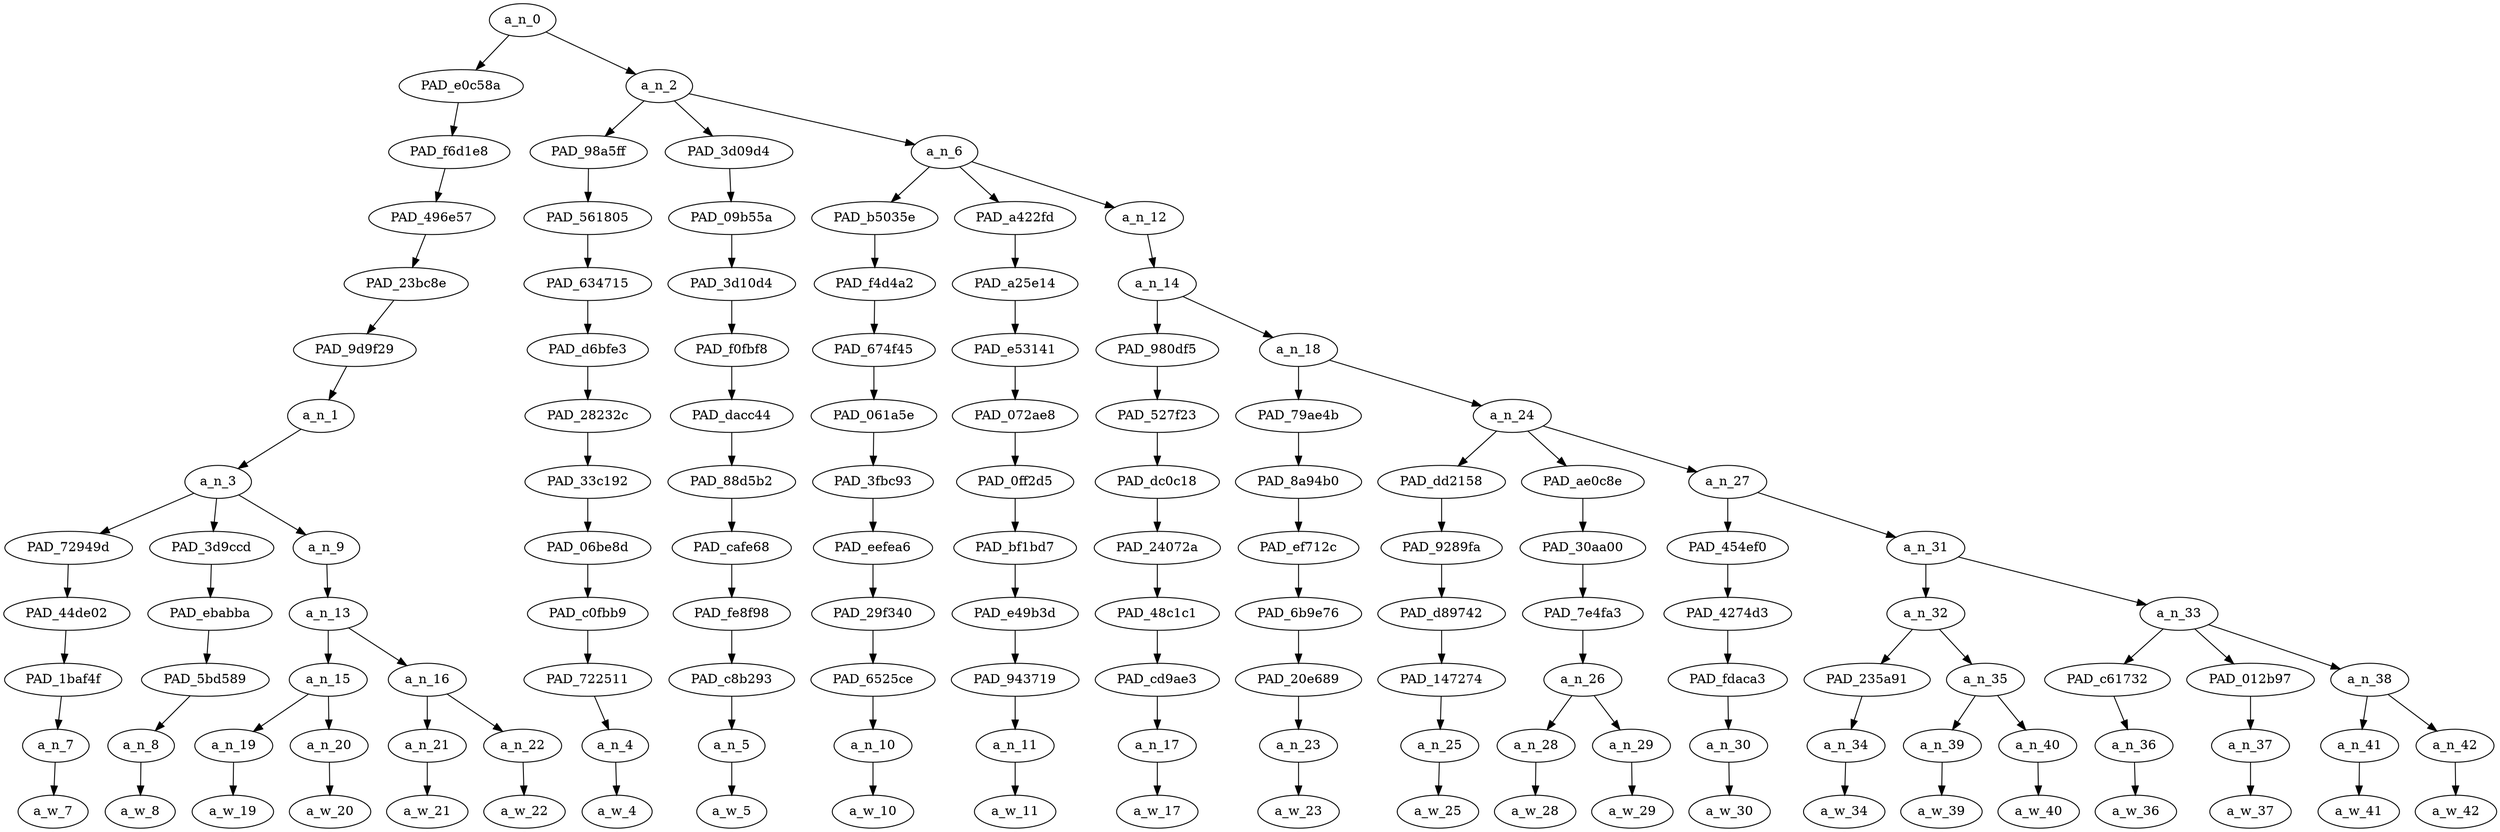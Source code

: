 strict digraph "" {
	a_n_0	[div_dir=1,
		index=0,
		level=12,
		pos="4.487172067901234,12!",
		text_span="[0, 1, 2, 3, 4, 5, 6, 7, 8, 9, 10, 11, 12, 13, 14, 15, 16, 17, 18, 19, 20, 21, 22]",
		value=1.00000001];
	PAD_e0c58a	[div_dir=1,
		index=0,
		level=11,
		pos="1.5,11!",
		text_span="[0, 1, 2, 3, 4, 5]",
		value=0.44336953];
	a_n_0 -> PAD_e0c58a;
	a_n_2	[div_dir=1,
		index=1,
		level=11,
		pos="7.474344135802468,11!",
		text_span="[6, 7, 8, 9, 10, 11, 12, 13, 14, 15, 16, 17, 18, 19, 20, 21, 22]",
		value=0.55626993];
	a_n_0 -> a_n_2;
	PAD_f6d1e8	[div_dir=1,
		index=0,
		level=10,
		pos="1.5,10!",
		text_span="[0, 1, 2, 3, 4, 5]",
		value=0.44336953];
	PAD_e0c58a -> PAD_f6d1e8;
	PAD_496e57	[div_dir=1,
		index=0,
		level=9,
		pos="1.5,9!",
		text_span="[0, 1, 2, 3, 4, 5]",
		value=0.44336953];
	PAD_f6d1e8 -> PAD_496e57;
	PAD_23bc8e	[div_dir=1,
		index=0,
		level=8,
		pos="1.5,8!",
		text_span="[0, 1, 2, 3, 4, 5]",
		value=0.44336953];
	PAD_496e57 -> PAD_23bc8e;
	PAD_9d9f29	[div_dir=1,
		index=0,
		level=7,
		pos="1.5,7!",
		text_span="[0, 1, 2, 3, 4, 5]",
		value=0.44336953];
	PAD_23bc8e -> PAD_9d9f29;
	a_n_1	[div_dir=1,
		index=0,
		level=6,
		pos="1.5,6!",
		text_span="[0, 1, 2, 3, 4, 5]",
		value=0.44336953];
	PAD_9d9f29 -> a_n_1;
	a_n_3	[div_dir=1,
		index=0,
		level=5,
		pos="1.5,5!",
		text_span="[0, 1, 2, 3, 4, 5]",
		value=0.44287771];
	a_n_1 -> a_n_3;
	PAD_72949d	[div_dir=-1,
		index=0,
		level=4,
		pos="0.0,4!",
		text_span="[0]",
		value=0.03930392];
	a_n_3 -> PAD_72949d;
	PAD_3d9ccd	[div_dir=-1,
		index=1,
		level=4,
		pos="1.0,4!",
		text_span="[1]",
		value=0.03933010];
	a_n_3 -> PAD_3d9ccd;
	a_n_9	[div_dir=1,
		index=2,
		level=4,
		pos="3.5,4!",
		text_span="[2, 3, 4, 5]",
		value=0.36375187];
	a_n_3 -> a_n_9;
	PAD_44de02	[div_dir=-1,
		index=0,
		level=3,
		pos="0.0,3!",
		text_span="[0]",
		value=0.03930392];
	PAD_72949d -> PAD_44de02;
	PAD_1baf4f	[div_dir=-1,
		index=0,
		level=2,
		pos="0.0,2!",
		text_span="[0]",
		value=0.03930392];
	PAD_44de02 -> PAD_1baf4f;
	a_n_7	[div_dir=-1,
		index=0,
		level=1,
		pos="0.0,1!",
		text_span="[0]",
		value=0.03930392];
	PAD_1baf4f -> a_n_7;
	a_w_7	[div_dir=0,
		index=0,
		level=0,
		pos="0,0!",
		text_span="[0]",
		value=calling];
	a_n_7 -> a_w_7;
	PAD_ebabba	[div_dir=-1,
		index=1,
		level=3,
		pos="1.0,3!",
		text_span="[1]",
		value=0.03933010];
	PAD_3d9ccd -> PAD_ebabba;
	PAD_5bd589	[div_dir=-1,
		index=1,
		level=2,
		pos="1.0,2!",
		text_span="[1]",
		value=0.03933010];
	PAD_ebabba -> PAD_5bd589;
	a_n_8	[div_dir=-1,
		index=1,
		level=1,
		pos="1.0,1!",
		text_span="[1]",
		value=0.03933010];
	PAD_5bd589 -> a_n_8;
	a_w_8	[div_dir=0,
		index=1,
		level=0,
		pos="1,0!",
		text_span="[1]",
		value=me];
	a_n_8 -> a_w_8;
	a_n_13	[div_dir=1,
		index=2,
		level=3,
		pos="3.5,3!",
		text_span="[2, 3, 4, 5]",
		value=0.36302118];
	a_n_9 -> a_n_13;
	a_n_15	[div_dir=1,
		index=2,
		level=2,
		pos="2.5,2!",
		text_span="[2, 3]",
		value=0.27075903];
	a_n_13 -> a_n_15;
	a_n_16	[div_dir=1,
		index=3,
		level=2,
		pos="4.5,2!",
		text_span="[4, 5]",
		value=0.09153145];
	a_n_13 -> a_n_16;
	a_n_19	[div_dir=1,
		index=2,
		level=1,
		pos="2.0,1!",
		text_span="[2]",
		value=0.04470608];
	a_n_15 -> a_n_19;
	a_n_20	[div_dir=1,
		index=3,
		level=1,
		pos="3.0,1!",
		text_span="[3]",
		value=0.22515436];
	a_n_15 -> a_n_20;
	a_w_19	[div_dir=0,
		index=2,
		level=0,
		pos="2,0!",
		text_span="[2]",
		value=a];
	a_n_19 -> a_w_19;
	a_w_20	[div_dir=0,
		index=3,
		level=0,
		pos="3,0!",
		text_span="[3]",
		value=nigger];
	a_n_20 -> a_w_20;
	a_n_21	[div_dir=1,
		index=4,
		level=1,
		pos="4.0,1!",
		text_span="[4]",
		value=0.04204723];
	a_n_16 -> a_n_21;
	a_n_22	[div_dir=1,
		index=5,
		level=1,
		pos="5.0,1!",
		text_span="[5]",
		value=0.04935605];
	a_n_16 -> a_n_22;
	a_w_21	[div_dir=0,
		index=4,
		level=0,
		pos="4,0!",
		text_span="[4]",
		value=on];
	a_n_21 -> a_w_21;
	a_w_22	[div_dir=0,
		index=5,
		level=0,
		pos="5,0!",
		text_span="[5]",
		value=gab];
	a_n_22 -> a_w_22;
	PAD_98a5ff	[div_dir=1,
		index=1,
		level=10,
		pos="6.0,10!",
		text_span="[6]",
		value=0.02145197];
	a_n_2 -> PAD_98a5ff;
	PAD_3d09d4	[div_dir=-1,
		index=2,
		level=10,
		pos="7.0,10!",
		text_span="[7]",
		value=0.01669213];
	a_n_2 -> PAD_3d09d4;
	a_n_6	[div_dir=1,
		index=3,
		level=10,
		pos="9.423032407407407,10!",
		text_span="[8, 9, 10, 11, 12, 13, 14, 15, 16, 17, 18, 19, 20, 21, 22]",
		value=0.51800362];
	a_n_2 -> a_n_6;
	PAD_561805	[div_dir=1,
		index=1,
		level=9,
		pos="6.0,9!",
		text_span="[6]",
		value=0.02145197];
	PAD_98a5ff -> PAD_561805;
	PAD_634715	[div_dir=1,
		index=1,
		level=8,
		pos="6.0,8!",
		text_span="[6]",
		value=0.02145197];
	PAD_561805 -> PAD_634715;
	PAD_d6bfe3	[div_dir=1,
		index=1,
		level=7,
		pos="6.0,7!",
		text_span="[6]",
		value=0.02145197];
	PAD_634715 -> PAD_d6bfe3;
	PAD_28232c	[div_dir=1,
		index=1,
		level=6,
		pos="6.0,6!",
		text_span="[6]",
		value=0.02145197];
	PAD_d6bfe3 -> PAD_28232c;
	PAD_33c192	[div_dir=1,
		index=1,
		level=5,
		pos="6.0,5!",
		text_span="[6]",
		value=0.02145197];
	PAD_28232c -> PAD_33c192;
	PAD_06be8d	[div_dir=1,
		index=3,
		level=4,
		pos="6.0,4!",
		text_span="[6]",
		value=0.02145197];
	PAD_33c192 -> PAD_06be8d;
	PAD_c0fbb9	[div_dir=1,
		index=3,
		level=3,
		pos="6.0,3!",
		text_span="[6]",
		value=0.02145197];
	PAD_06be8d -> PAD_c0fbb9;
	PAD_722511	[div_dir=1,
		index=4,
		level=2,
		pos="6.0,2!",
		text_span="[6]",
		value=0.02145197];
	PAD_c0fbb9 -> PAD_722511;
	a_n_4	[div_dir=1,
		index=6,
		level=1,
		pos="6.0,1!",
		text_span="[6]",
		value=0.02145197];
	PAD_722511 -> a_n_4;
	a_w_4	[div_dir=0,
		index=6,
		level=0,
		pos="6,0!",
		text_span="[6]",
		value=does];
	a_n_4 -> a_w_4;
	PAD_09b55a	[div_dir=-1,
		index=2,
		level=9,
		pos="7.0,9!",
		text_span="[7]",
		value=0.01669213];
	PAD_3d09d4 -> PAD_09b55a;
	PAD_3d10d4	[div_dir=-1,
		index=2,
		level=8,
		pos="7.0,8!",
		text_span="[7]",
		value=0.01669213];
	PAD_09b55a -> PAD_3d10d4;
	PAD_f0fbf8	[div_dir=-1,
		index=2,
		level=7,
		pos="7.0,7!",
		text_span="[7]",
		value=0.01669213];
	PAD_3d10d4 -> PAD_f0fbf8;
	PAD_dacc44	[div_dir=-1,
		index=2,
		level=6,
		pos="7.0,6!",
		text_span="[7]",
		value=0.01669213];
	PAD_f0fbf8 -> PAD_dacc44;
	PAD_88d5b2	[div_dir=-1,
		index=2,
		level=5,
		pos="7.0,5!",
		text_span="[7]",
		value=0.01669213];
	PAD_dacc44 -> PAD_88d5b2;
	PAD_cafe68	[div_dir=-1,
		index=4,
		level=4,
		pos="7.0,4!",
		text_span="[7]",
		value=0.01669213];
	PAD_88d5b2 -> PAD_cafe68;
	PAD_fe8f98	[div_dir=-1,
		index=4,
		level=3,
		pos="7.0,3!",
		text_span="[7]",
		value=0.01669213];
	PAD_cafe68 -> PAD_fe8f98;
	PAD_c8b293	[div_dir=-1,
		index=5,
		level=2,
		pos="7.0,2!",
		text_span="[7]",
		value=0.01669213];
	PAD_fe8f98 -> PAD_c8b293;
	a_n_5	[div_dir=-1,
		index=7,
		level=1,
		pos="7.0,1!",
		text_span="[7]",
		value=0.01669213];
	PAD_c8b293 -> a_n_5;
	a_w_5	[div_dir=0,
		index=7,
		level=0,
		pos="7,0!",
		text_span="[7]",
		value=not];
	a_n_5 -> a_w_5;
	PAD_b5035e	[div_dir=1,
		index=3,
		level=9,
		pos="8.0,9!",
		text_span="[8]",
		value=0.03843047];
	a_n_6 -> PAD_b5035e;
	PAD_a422fd	[div_dir=1,
		index=4,
		level=9,
		pos="9.0,9!",
		text_span="[9]",
		value=0.02264936];
	a_n_6 -> PAD_a422fd;
	a_n_12	[div_dir=1,
		index=5,
		level=9,
		pos="11.269097222222223,9!",
		text_span="[10, 11, 12, 13, 14, 15, 16, 17, 18, 19, 20, 21, 22]",
		value=0.45679884];
	a_n_6 -> a_n_12;
	PAD_f4d4a2	[div_dir=1,
		index=3,
		level=8,
		pos="8.0,8!",
		text_span="[8]",
		value=0.03843047];
	PAD_b5035e -> PAD_f4d4a2;
	PAD_674f45	[div_dir=1,
		index=3,
		level=7,
		pos="8.0,7!",
		text_span="[8]",
		value=0.03843047];
	PAD_f4d4a2 -> PAD_674f45;
	PAD_061a5e	[div_dir=1,
		index=3,
		level=6,
		pos="8.0,6!",
		text_span="[8]",
		value=0.03843047];
	PAD_674f45 -> PAD_061a5e;
	PAD_3fbc93	[div_dir=1,
		index=3,
		level=5,
		pos="8.0,5!",
		text_span="[8]",
		value=0.03843047];
	PAD_061a5e -> PAD_3fbc93;
	PAD_eefea6	[div_dir=1,
		index=5,
		level=4,
		pos="8.0,4!",
		text_span="[8]",
		value=0.03843047];
	PAD_3fbc93 -> PAD_eefea6;
	PAD_29f340	[div_dir=1,
		index=5,
		level=3,
		pos="8.0,3!",
		text_span="[8]",
		value=0.03843047];
	PAD_eefea6 -> PAD_29f340;
	PAD_6525ce	[div_dir=1,
		index=6,
		level=2,
		pos="8.0,2!",
		text_span="[8]",
		value=0.03843047];
	PAD_29f340 -> PAD_6525ce;
	a_n_10	[div_dir=1,
		index=8,
		level=1,
		pos="8.0,1!",
		text_span="[8]",
		value=0.03843047];
	PAD_6525ce -> a_n_10;
	a_w_10	[div_dir=0,
		index=8,
		level=0,
		pos="8,0!",
		text_span="[8]",
		value=faze];
	a_n_10 -> a_w_10;
	PAD_a25e14	[div_dir=1,
		index=4,
		level=8,
		pos="9.0,8!",
		text_span="[9]",
		value=0.02264936];
	PAD_a422fd -> PAD_a25e14;
	PAD_e53141	[div_dir=1,
		index=4,
		level=7,
		pos="9.0,7!",
		text_span="[9]",
		value=0.02264936];
	PAD_a25e14 -> PAD_e53141;
	PAD_072ae8	[div_dir=1,
		index=4,
		level=6,
		pos="9.0,6!",
		text_span="[9]",
		value=0.02264936];
	PAD_e53141 -> PAD_072ae8;
	PAD_0ff2d5	[div_dir=1,
		index=4,
		level=5,
		pos="9.0,5!",
		text_span="[9]",
		value=0.02264936];
	PAD_072ae8 -> PAD_0ff2d5;
	PAD_bf1bd7	[div_dir=1,
		index=6,
		level=4,
		pos="9.0,4!",
		text_span="[9]",
		value=0.02264936];
	PAD_0ff2d5 -> PAD_bf1bd7;
	PAD_e49b3d	[div_dir=1,
		index=6,
		level=3,
		pos="9.0,3!",
		text_span="[9]",
		value=0.02264936];
	PAD_bf1bd7 -> PAD_e49b3d;
	PAD_943719	[div_dir=1,
		index=7,
		level=2,
		pos="9.0,2!",
		text_span="[9]",
		value=0.02264936];
	PAD_e49b3d -> PAD_943719;
	a_n_11	[div_dir=1,
		index=9,
		level=1,
		pos="9.0,1!",
		text_span="[9]",
		value=0.02264936];
	PAD_943719 -> a_n_11;
	a_w_11	[div_dir=0,
		index=9,
		level=0,
		pos="9,0!",
		text_span="[9]",
		value=me1];
	a_n_11 -> a_w_11;
	a_n_14	[div_dir=1,
		index=5,
		level=8,
		pos="11.269097222222223,8!",
		text_span="[10, 11, 12, 13, 14, 15, 16, 17, 18, 19, 20, 21, 22]",
		value=0.45669711];
	a_n_12 -> a_n_14;
	PAD_980df5	[div_dir=1,
		index=5,
		level=7,
		pos="10.0,7!",
		text_span="[10]",
		value=0.01917907];
	a_n_14 -> PAD_980df5;
	a_n_18	[div_dir=1,
		index=6,
		level=7,
		pos="12.538194444444446,7!",
		text_span="[11, 12, 13, 14, 15, 16, 17, 18, 19, 20, 21, 22]",
		value=0.43741630];
	a_n_14 -> a_n_18;
	PAD_527f23	[div_dir=1,
		index=5,
		level=6,
		pos="10.0,6!",
		text_span="[10]",
		value=0.01917907];
	PAD_980df5 -> PAD_527f23;
	PAD_dc0c18	[div_dir=1,
		index=5,
		level=5,
		pos="10.0,5!",
		text_span="[10]",
		value=0.01917907];
	PAD_527f23 -> PAD_dc0c18;
	PAD_24072a	[div_dir=1,
		index=7,
		level=4,
		pos="10.0,4!",
		text_span="[10]",
		value=0.01917907];
	PAD_dc0c18 -> PAD_24072a;
	PAD_48c1c1	[div_dir=1,
		index=7,
		level=3,
		pos="10.0,3!",
		text_span="[10]",
		value=0.01917907];
	PAD_24072a -> PAD_48c1c1;
	PAD_cd9ae3	[div_dir=1,
		index=8,
		level=2,
		pos="10.0,2!",
		text_span="[10]",
		value=0.01917907];
	PAD_48c1c1 -> PAD_cd9ae3;
	a_n_17	[div_dir=1,
		index=10,
		level=1,
		pos="10.0,1!",
		text_span="[10]",
		value=0.01917907];
	PAD_cd9ae3 -> a_n_17;
	a_w_17	[div_dir=0,
		index=10,
		level=0,
		pos="10,0!",
		text_span="[10]",
		value=i];
	a_n_17 -> a_w_17;
	PAD_79ae4b	[div_dir=1,
		index=6,
		level=6,
		pos="11.0,6!",
		text_span="[11]",
		value=0.01901031];
	a_n_18 -> PAD_79ae4b;
	a_n_24	[div_dir=1,
		index=7,
		level=6,
		pos="14.076388888888891,6!",
		text_span="[12, 13, 14, 15, 16, 17, 18, 19, 20, 21, 22]",
		value=0.41831256];
	a_n_18 -> a_n_24;
	PAD_8a94b0	[div_dir=1,
		index=6,
		level=5,
		pos="11.0,5!",
		text_span="[11]",
		value=0.01901031];
	PAD_79ae4b -> PAD_8a94b0;
	PAD_ef712c	[div_dir=1,
		index=8,
		level=4,
		pos="11.0,4!",
		text_span="[11]",
		value=0.01901031];
	PAD_8a94b0 -> PAD_ef712c;
	PAD_6b9e76	[div_dir=1,
		index=8,
		level=3,
		pos="11.0,3!",
		text_span="[11]",
		value=0.01901031];
	PAD_ef712c -> PAD_6b9e76;
	PAD_20e689	[div_dir=1,
		index=9,
		level=2,
		pos="11.0,2!",
		text_span="[11]",
		value=0.01901031];
	PAD_6b9e76 -> PAD_20e689;
	a_n_23	[div_dir=1,
		index=11,
		level=1,
		pos="11.0,1!",
		text_span="[11]",
		value=0.01901031];
	PAD_20e689 -> a_n_23;
	a_w_23	[div_dir=0,
		index=11,
		level=0,
		pos="11,0!",
		text_span="[11]",
		value=will];
	a_n_23 -> a_w_23;
	PAD_dd2158	[div_dir=1,
		index=7,
		level=5,
		pos="12.0,5!",
		text_span="[12]",
		value=0.01663343];
	a_n_24 -> PAD_dd2158;
	PAD_ae0c8e	[div_dir=1,
		index=8,
		level=5,
		pos="13.5,5!",
		text_span="[13, 14]",
		value=0.04545078];
	a_n_24 -> PAD_ae0c8e;
	a_n_27	[div_dir=1,
		index=9,
		level=5,
		pos="16.729166666666668,5!",
		text_span="[15, 16, 17, 18, 19, 20, 21, 22]",
		value=0.35614061];
	a_n_24 -> a_n_27;
	PAD_9289fa	[div_dir=1,
		index=9,
		level=4,
		pos="12.0,4!",
		text_span="[12]",
		value=0.01663343];
	PAD_dd2158 -> PAD_9289fa;
	PAD_d89742	[div_dir=1,
		index=9,
		level=3,
		pos="12.0,3!",
		text_span="[12]",
		value=0.01663343];
	PAD_9289fa -> PAD_d89742;
	PAD_147274	[div_dir=1,
		index=10,
		level=2,
		pos="12.0,2!",
		text_span="[12]",
		value=0.01663343];
	PAD_d89742 -> PAD_147274;
	a_n_25	[div_dir=1,
		index=12,
		level=1,
		pos="12.0,1!",
		text_span="[12]",
		value=0.01663343];
	PAD_147274 -> a_n_25;
	a_w_25	[div_dir=0,
		index=12,
		level=0,
		pos="12,0!",
		text_span="[12]",
		value=be];
	a_n_25 -> a_w_25;
	PAD_30aa00	[div_dir=1,
		index=10,
		level=4,
		pos="13.5,4!",
		text_span="[13, 14]",
		value=0.04545078];
	PAD_ae0c8e -> PAD_30aa00;
	PAD_7e4fa3	[div_dir=1,
		index=10,
		level=3,
		pos="13.5,3!",
		text_span="[13, 14]",
		value=0.04545078];
	PAD_30aa00 -> PAD_7e4fa3;
	a_n_26	[div_dir=1,
		index=11,
		level=2,
		pos="13.5,2!",
		text_span="[13, 14]",
		value=0.04545078];
	PAD_7e4fa3 -> a_n_26;
	a_n_28	[div_dir=1,
		index=13,
		level=1,
		pos="13.0,1!",
		text_span="[13]",
		value=0.01808358];
	a_n_26 -> a_n_28;
	a_n_29	[div_dir=1,
		index=14,
		level=1,
		pos="14.0,1!",
		text_span="[14]",
		value=0.02734595];
	a_n_26 -> a_n_29;
	a_w_28	[div_dir=0,
		index=13,
		level=0,
		pos="13,0!",
		text_span="[13]",
		value=really];
	a_n_28 -> a_w_28;
	a_w_29	[div_dir=0,
		index=14,
		level=0,
		pos="14,0!",
		text_span="[14]",
		value=impressed];
	a_n_29 -> a_w_29;
	PAD_454ef0	[div_dir=1,
		index=11,
		level=4,
		pos="15.0,4!",
		text_span="[15]",
		value=0.01849321];
	a_n_27 -> PAD_454ef0;
	a_n_31	[div_dir=1,
		index=12,
		level=4,
		pos="18.458333333333336,4!",
		text_span="[16, 17, 18, 19, 20, 21, 22]",
		value=0.33756326];
	a_n_27 -> a_n_31;
	PAD_4274d3	[div_dir=1,
		index=11,
		level=3,
		pos="15.0,3!",
		text_span="[15]",
		value=0.01849321];
	PAD_454ef0 -> PAD_4274d3;
	PAD_fdaca3	[div_dir=1,
		index=12,
		level=2,
		pos="15.0,2!",
		text_span="[15]",
		value=0.01849321];
	PAD_4274d3 -> PAD_fdaca3;
	a_n_30	[div_dir=1,
		index=15,
		level=1,
		pos="15.0,1!",
		text_span="[15]",
		value=0.01849321];
	PAD_fdaca3 -> a_n_30;
	a_w_30	[div_dir=0,
		index=15,
		level=0,
		pos="15,0!",
		text_span="[15]",
		value=when];
	a_n_30 -> a_w_30;
	a_n_32	[div_dir=1,
		index=12,
		level=3,
		pos="16.75,3!",
		text_span="[16, 17, 18]",
		value=0.07880976];
	a_n_31 -> a_n_32;
	a_n_33	[div_dir=1,
		index=13,
		level=3,
		pos="20.166666666666668,3!",
		text_span="[19, 20, 21, 22]",
		value=0.25866626];
	a_n_31 -> a_n_33;
	PAD_235a91	[div_dir=1,
		index=13,
		level=2,
		pos="16.0,2!",
		text_span="[16]",
		value=0.02503339];
	a_n_32 -> PAD_235a91;
	a_n_35	[div_dir=1,
		index=14,
		level=2,
		pos="17.5,2!",
		text_span="[17, 18]",
		value=0.05373930];
	a_n_32 -> a_n_35;
	a_n_34	[div_dir=1,
		index=16,
		level=1,
		pos="16.0,1!",
		text_span="[16]",
		value=0.02503339];
	PAD_235a91 -> a_n_34;
	a_w_34	[div_dir=0,
		index=16,
		level=0,
		pos="16,0!",
		text_span="[16]",
		value=someone];
	a_n_34 -> a_w_34;
	a_n_39	[div_dir=1,
		index=17,
		level=1,
		pos="17.0,1!",
		text_span="[17]",
		value=0.02572505];
	a_n_35 -> a_n_39;
	a_n_40	[div_dir=1,
		index=18,
		level=1,
		pos="18.0,1!",
		text_span="[18]",
		value=0.02798205];
	a_n_35 -> a_n_40;
	a_w_39	[div_dir=0,
		index=17,
		level=0,
		pos="17,0!",
		text_span="[17]",
		value=on1];
	a_n_39 -> a_w_39;
	a_w_40	[div_dir=0,
		index=18,
		level=0,
		pos="18,0!",
		text_span="[18]",
		value=here];
	a_n_40 -> a_w_40;
	PAD_c61732	[div_dir=-1,
		index=15,
		level=2,
		pos="19.0,2!",
		text_span="[19]",
		value=0.03116900];
	a_n_33 -> PAD_c61732;
	PAD_012b97	[div_dir=-1,
		index=16,
		level=2,
		pos="20.0,2!",
		text_span="[20]",
		value=0.02736269];
	a_n_33 -> PAD_012b97;
	a_n_38	[div_dir=1,
		index=17,
		level=2,
		pos="21.5,2!",
		text_span="[21, 22]",
		value=0.20005479];
	a_n_33 -> a_n_38;
	a_n_36	[div_dir=-1,
		index=19,
		level=1,
		pos="19.0,1!",
		text_span="[19]",
		value=0.03116900];
	PAD_c61732 -> a_n_36;
	a_w_36	[div_dir=0,
		index=19,
		level=0,
		pos="19,0!",
		text_span="[19]",
		value=calls];
	a_n_36 -> a_w_36;
	a_n_37	[div_dir=-1,
		index=20,
		level=1,
		pos="20.0,1!",
		text_span="[20]",
		value=0.02736269];
	PAD_012b97 -> a_n_37;
	a_w_37	[div_dir=0,
		index=20,
		level=0,
		pos="20,0!",
		text_span="[20]",
		value=me2];
	a_n_37 -> a_w_37;
	a_n_41	[div_dir=1,
		index=21,
		level=1,
		pos="21.0,1!",
		text_span="[21]",
		value=0.02621224];
	a_n_38 -> a_n_41;
	a_n_42	[div_dir=1,
		index=22,
		level=1,
		pos="22.0,1!",
		text_span="[22]",
		value=0.17362900];
	a_n_38 -> a_n_42;
	a_w_41	[div_dir=0,
		index=21,
		level=0,
		pos="21,0!",
		text_span="[21]",
		value=a1];
	a_n_41 -> a_w_41;
	a_w_42	[div_dir=0,
		index=22,
		level=0,
		pos="22,0!",
		text_span="[22]",
		value=mooncricket];
	a_n_42 -> a_w_42;
}
